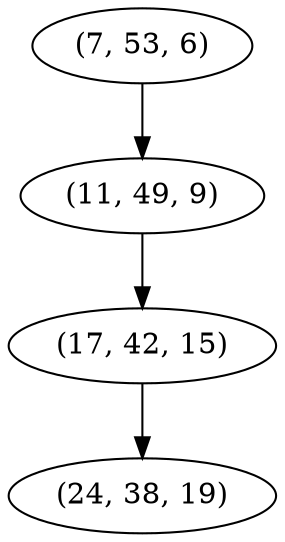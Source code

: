 digraph tree {
    "(7, 53, 6)";
    "(11, 49, 9)";
    "(17, 42, 15)";
    "(24, 38, 19)";
    "(7, 53, 6)" -> "(11, 49, 9)";
    "(11, 49, 9)" -> "(17, 42, 15)";
    "(17, 42, 15)" -> "(24, 38, 19)";
}
